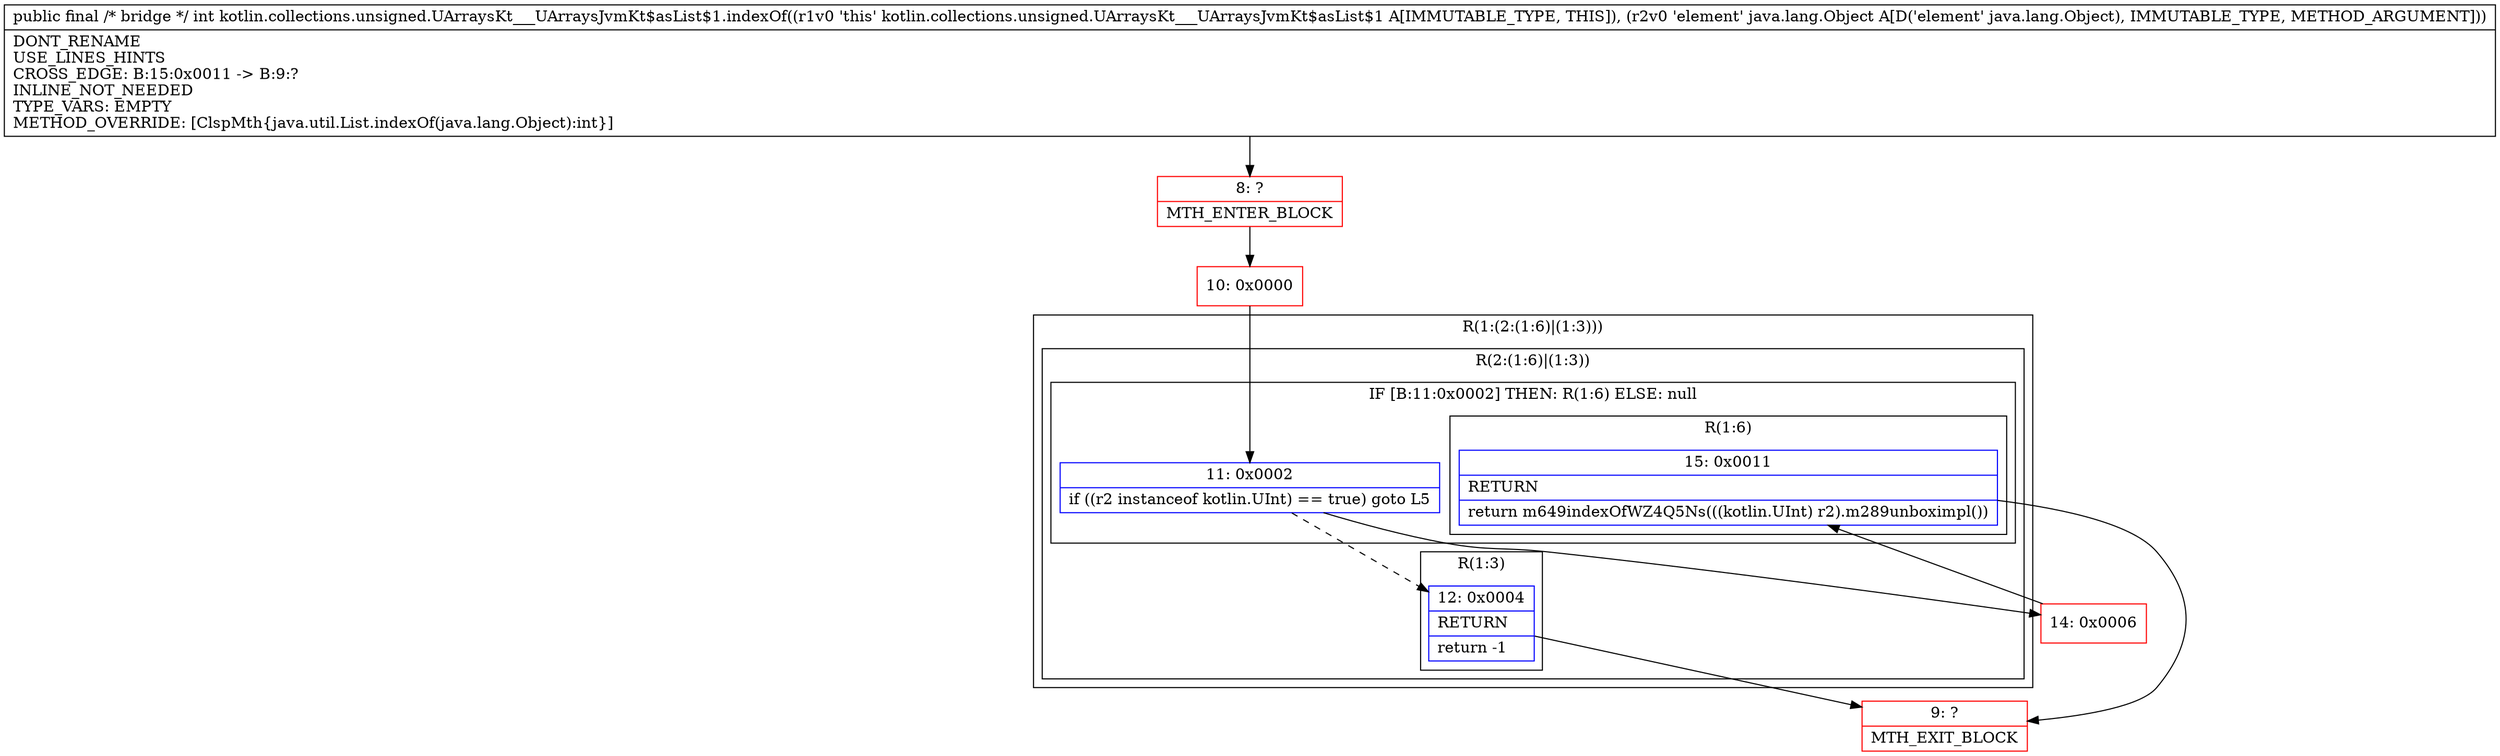 digraph "CFG forkotlin.collections.unsigned.UArraysKt___UArraysJvmKt$asList$1.indexOf(Ljava\/lang\/Object;)I" {
subgraph cluster_Region_1677371160 {
label = "R(1:(2:(1:6)|(1:3)))";
node [shape=record,color=blue];
subgraph cluster_Region_1117440635 {
label = "R(2:(1:6)|(1:3))";
node [shape=record,color=blue];
subgraph cluster_IfRegion_702561199 {
label = "IF [B:11:0x0002] THEN: R(1:6) ELSE: null";
node [shape=record,color=blue];
Node_11 [shape=record,label="{11\:\ 0x0002|if ((r2 instanceof kotlin.UInt) == true) goto L5\l}"];
subgraph cluster_Region_916210993 {
label = "R(1:6)";
node [shape=record,color=blue];
Node_15 [shape=record,label="{15\:\ 0x0011|RETURN\l|return m649indexOfWZ4Q5Ns(((kotlin.UInt) r2).m289unboximpl())\l}"];
}
}
subgraph cluster_Region_15263389 {
label = "R(1:3)";
node [shape=record,color=blue];
Node_12 [shape=record,label="{12\:\ 0x0004|RETURN\l|return \-1\l}"];
}
}
}
Node_8 [shape=record,color=red,label="{8\:\ ?|MTH_ENTER_BLOCK\l}"];
Node_10 [shape=record,color=red,label="{10\:\ 0x0000}"];
Node_9 [shape=record,color=red,label="{9\:\ ?|MTH_EXIT_BLOCK\l}"];
Node_14 [shape=record,color=red,label="{14\:\ 0x0006}"];
MethodNode[shape=record,label="{public final \/* bridge *\/ int kotlin.collections.unsigned.UArraysKt___UArraysJvmKt$asList$1.indexOf((r1v0 'this' kotlin.collections.unsigned.UArraysKt___UArraysJvmKt$asList$1 A[IMMUTABLE_TYPE, THIS]), (r2v0 'element' java.lang.Object A[D('element' java.lang.Object), IMMUTABLE_TYPE, METHOD_ARGUMENT]))  | DONT_RENAME\lUSE_LINES_HINTS\lCROSS_EDGE: B:15:0x0011 \-\> B:9:?\lINLINE_NOT_NEEDED\lTYPE_VARS: EMPTY\lMETHOD_OVERRIDE: [ClspMth\{java.util.List.indexOf(java.lang.Object):int\}]\l}"];
MethodNode -> Node_8;Node_11 -> Node_12[style=dashed];
Node_11 -> Node_14;
Node_15 -> Node_9;
Node_12 -> Node_9;
Node_8 -> Node_10;
Node_10 -> Node_11;
Node_14 -> Node_15;
}

